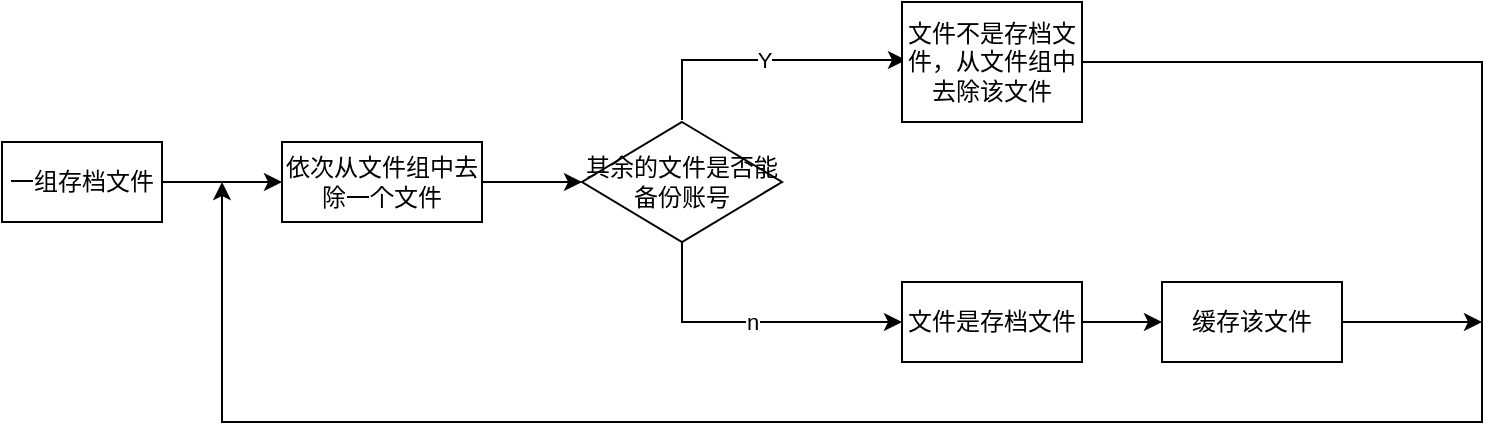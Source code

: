 <mxfile version="14.0.0" type="github">
  <diagram id="L6khfQk3NfGzvPwaNn2H" name="Page-1">
    <mxGraphModel dx="1302" dy="581" grid="1" gridSize="10" guides="1" tooltips="1" connect="1" arrows="1" fold="1" page="1" pageScale="1" pageWidth="827" pageHeight="1169" math="0" shadow="0">
      <root>
        <mxCell id="0" />
        <mxCell id="1" parent="0" />
        <mxCell id="pH1X1sMI1ev9ekU_hUhR-1" value="一组存档文件" style="rounded=0;whiteSpace=wrap;html=1;" vertex="1" parent="1">
          <mxGeometry x="30" y="160" width="80" height="40" as="geometry" />
        </mxCell>
        <mxCell id="pH1X1sMI1ev9ekU_hUhR-2" value="依次从文件组中去除一个文件" style="rounded=0;whiteSpace=wrap;html=1;" vertex="1" parent="1">
          <mxGeometry x="170" y="160" width="100" height="40" as="geometry" />
        </mxCell>
        <mxCell id="pH1X1sMI1ev9ekU_hUhR-20" value="n" style="edgeStyle=orthogonalEdgeStyle;rounded=0;orthogonalLoop=1;jettySize=auto;html=1;" edge="1" parent="1" source="pH1X1sMI1ev9ekU_hUhR-3" target="pH1X1sMI1ev9ekU_hUhR-19">
          <mxGeometry relative="1" as="geometry">
            <Array as="points">
              <mxPoint x="370" y="250" />
            </Array>
          </mxGeometry>
        </mxCell>
        <mxCell id="pH1X1sMI1ev9ekU_hUhR-3" value="其余的文件是否能备份账号" style="rhombus;whiteSpace=wrap;html=1;" vertex="1" parent="1">
          <mxGeometry x="320" y="150" width="100" height="60" as="geometry" />
        </mxCell>
        <mxCell id="pH1X1sMI1ev9ekU_hUhR-6" value="" style="endArrow=classic;html=1;exitX=1;exitY=0.5;exitDx=0;exitDy=0;entryX=0;entryY=0.5;entryDx=0;entryDy=0;" edge="1" parent="1" source="pH1X1sMI1ev9ekU_hUhR-1" target="pH1X1sMI1ev9ekU_hUhR-2">
          <mxGeometry width="50" height="50" relative="1" as="geometry">
            <mxPoint x="390" y="320" as="sourcePoint" />
            <mxPoint x="440" y="270" as="targetPoint" />
          </mxGeometry>
        </mxCell>
        <mxCell id="pH1X1sMI1ev9ekU_hUhR-7" value="" style="endArrow=classic;html=1;exitX=1;exitY=0.5;exitDx=0;exitDy=0;entryX=0;entryY=0.5;entryDx=0;entryDy=0;" edge="1" parent="1" source="pH1X1sMI1ev9ekU_hUhR-2" target="pH1X1sMI1ev9ekU_hUhR-3">
          <mxGeometry width="50" height="50" relative="1" as="geometry">
            <mxPoint x="160" y="190" as="sourcePoint" />
            <mxPoint x="200" y="190" as="targetPoint" />
          </mxGeometry>
        </mxCell>
        <mxCell id="pH1X1sMI1ev9ekU_hUhR-8" value="" style="endArrow=classic;html=1;entryX=0;entryY=0.5;entryDx=0;entryDy=0;rounded=0;" edge="1" parent="1">
          <mxGeometry relative="1" as="geometry">
            <mxPoint x="370" y="149" as="sourcePoint" />
            <mxPoint x="482" y="119" as="targetPoint" />
            <Array as="points">
              <mxPoint x="370" y="149" />
              <mxPoint x="370" y="139" />
              <mxPoint x="370" y="119" />
            </Array>
          </mxGeometry>
        </mxCell>
        <mxCell id="pH1X1sMI1ev9ekU_hUhR-9" value="Y" style="edgeLabel;resizable=0;html=1;align=center;verticalAlign=middle;" connectable="0" vertex="1" parent="pH1X1sMI1ev9ekU_hUhR-8">
          <mxGeometry relative="1" as="geometry" />
        </mxCell>
        <mxCell id="pH1X1sMI1ev9ekU_hUhR-25" value="" style="edgeStyle=orthogonalEdgeStyle;rounded=0;orthogonalLoop=1;jettySize=auto;html=1;" edge="1" parent="1" source="pH1X1sMI1ev9ekU_hUhR-10">
          <mxGeometry relative="1" as="geometry">
            <mxPoint x="140" y="180" as="targetPoint" />
            <Array as="points">
              <mxPoint x="770" y="120" />
              <mxPoint x="770" y="300" />
              <mxPoint x="140" y="300" />
              <mxPoint x="140" y="180" />
            </Array>
          </mxGeometry>
        </mxCell>
        <mxCell id="pH1X1sMI1ev9ekU_hUhR-10" value="文件不是存档文件，从文件组中去除该文件" style="rounded=0;whiteSpace=wrap;html=1;" vertex="1" parent="1">
          <mxGeometry x="480" y="90" width="90" height="60" as="geometry" />
        </mxCell>
        <mxCell id="pH1X1sMI1ev9ekU_hUhR-23" value="" style="edgeStyle=orthogonalEdgeStyle;rounded=0;orthogonalLoop=1;jettySize=auto;html=1;" edge="1" parent="1" source="pH1X1sMI1ev9ekU_hUhR-19" target="pH1X1sMI1ev9ekU_hUhR-22">
          <mxGeometry relative="1" as="geometry" />
        </mxCell>
        <mxCell id="pH1X1sMI1ev9ekU_hUhR-19" value="文件是存档文件" style="whiteSpace=wrap;html=1;" vertex="1" parent="1">
          <mxGeometry x="480" y="230" width="90" height="40" as="geometry" />
        </mxCell>
        <mxCell id="pH1X1sMI1ev9ekU_hUhR-27" value="" style="edgeStyle=orthogonalEdgeStyle;rounded=0;orthogonalLoop=1;jettySize=auto;html=1;" edge="1" parent="1" source="pH1X1sMI1ev9ekU_hUhR-22">
          <mxGeometry relative="1" as="geometry">
            <mxPoint x="770" y="250" as="targetPoint" />
          </mxGeometry>
        </mxCell>
        <mxCell id="pH1X1sMI1ev9ekU_hUhR-22" value="缓存该文件" style="whiteSpace=wrap;html=1;" vertex="1" parent="1">
          <mxGeometry x="610" y="230" width="90" height="40" as="geometry" />
        </mxCell>
      </root>
    </mxGraphModel>
  </diagram>
</mxfile>
